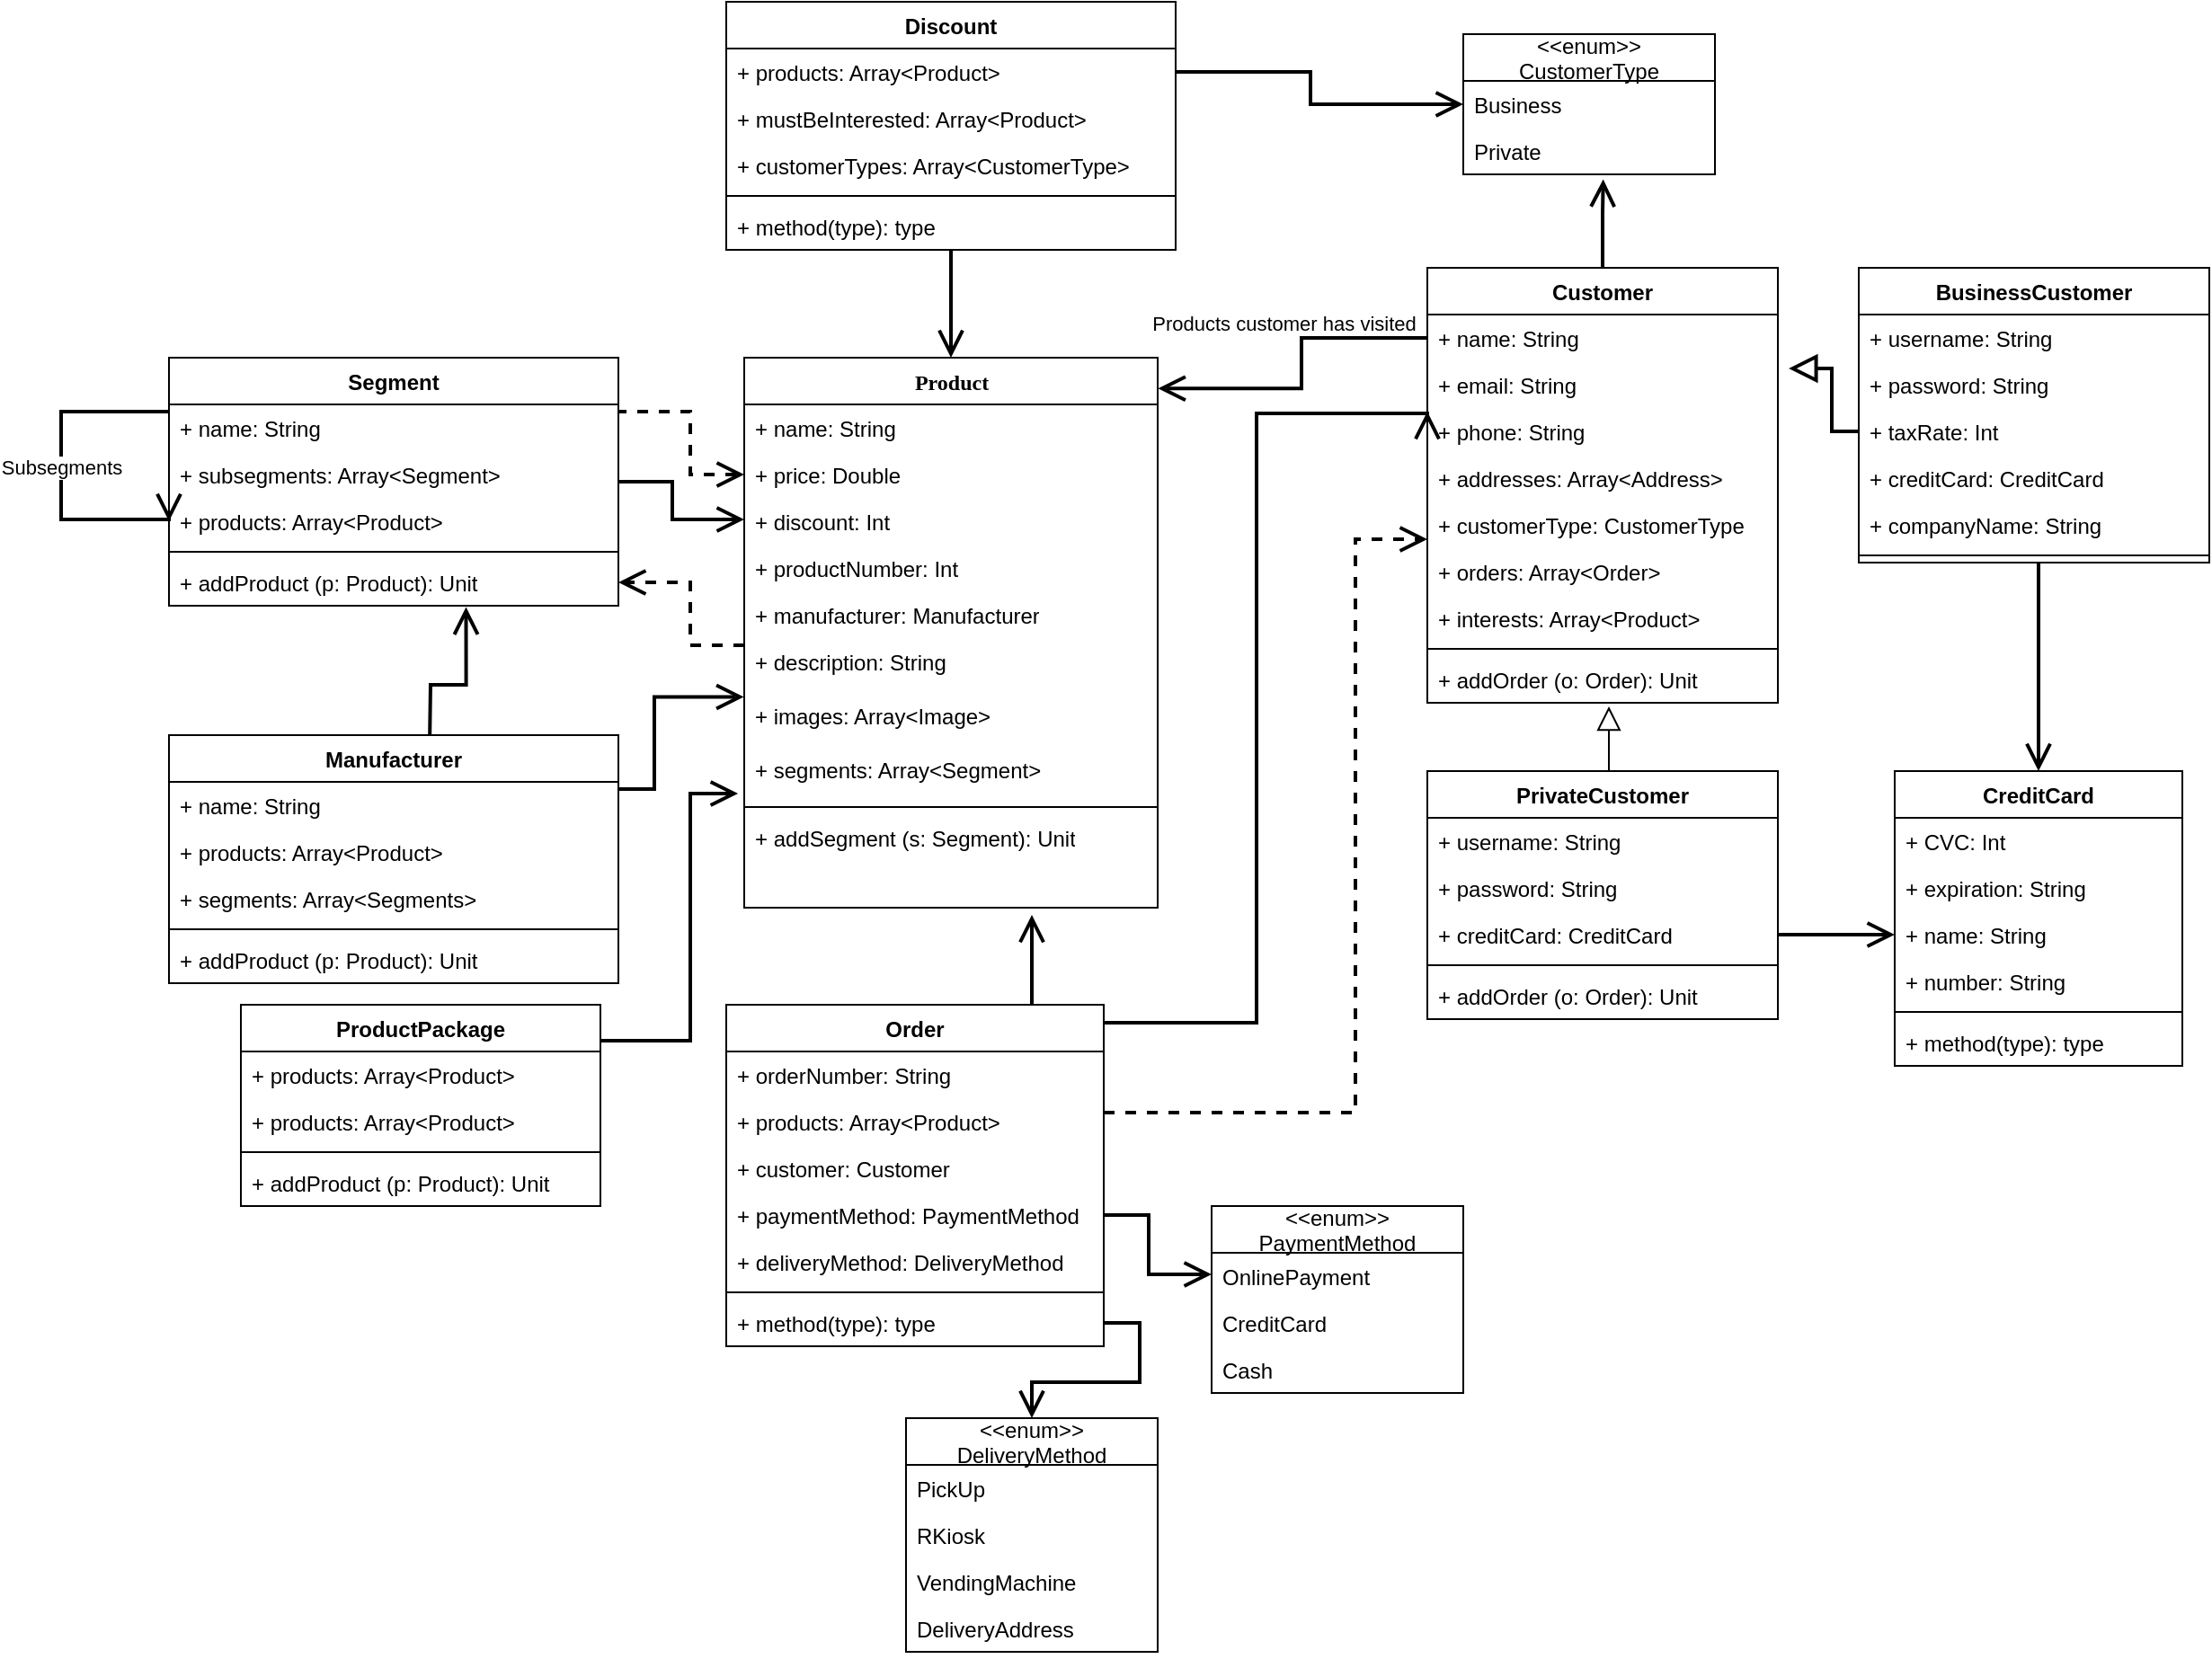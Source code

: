 <mxfile version="20.8.13" type="github">
  <diagram name="Page-1" id="9f46799a-70d6-7492-0946-bef42562c5a5">
    <mxGraphModel dx="2512" dy="2450" grid="1" gridSize="10" guides="1" tooltips="1" connect="1" arrows="1" fold="1" page="1" pageScale="1" pageWidth="1100" pageHeight="850" background="none" math="0" shadow="0">
      <root>
        <mxCell id="0" />
        <mxCell id="1" parent="0" />
        <mxCell id="78961159f06e98e8-17" value="Product" style="swimlane;html=1;fontStyle=1;align=center;verticalAlign=top;childLayout=stackLayout;horizontal=1;startSize=26;horizontalStack=0;resizeParent=1;resizeLast=0;collapsible=1;marginBottom=0;swimlaneFillColor=#ffffff;rounded=0;shadow=0;comic=0;labelBackgroundColor=none;strokeWidth=1;fillColor=none;fontFamily=Verdana;fontSize=12" parent="1" vertex="1">
          <mxGeometry x="80" y="60" width="230" height="306" as="geometry" />
        </mxCell>
        <mxCell id="78961159f06e98e8-21" value="+ name: String&lt;br&gt;&lt;span style=&quot;white-space: pre;&quot;&gt; &lt;/span&gt;" style="text;html=1;strokeColor=none;fillColor=none;align=left;verticalAlign=top;spacingLeft=4;spacingRight=4;whiteSpace=wrap;overflow=hidden;rotatable=0;points=[[0,0.5],[1,0.5]];portConstraint=eastwest;" parent="78961159f06e98e8-17" vertex="1">
          <mxGeometry y="26" width="230" height="26" as="geometry" />
        </mxCell>
        <mxCell id="78961159f06e98e8-23" value="+ price: Double" style="text;html=1;strokeColor=none;fillColor=none;align=left;verticalAlign=top;spacingLeft=4;spacingRight=4;whiteSpace=wrap;overflow=hidden;rotatable=0;points=[[0,0.5],[1,0.5]];portConstraint=eastwest;" parent="78961159f06e98e8-17" vertex="1">
          <mxGeometry y="52" width="230" height="26" as="geometry" />
        </mxCell>
        <mxCell id="78961159f06e98e8-25" value="+ discount: Int" style="text;html=1;strokeColor=none;fillColor=none;align=left;verticalAlign=top;spacingLeft=4;spacingRight=4;whiteSpace=wrap;overflow=hidden;rotatable=0;points=[[0,0.5],[1,0.5]];portConstraint=eastwest;" parent="78961159f06e98e8-17" vertex="1">
          <mxGeometry y="78" width="230" height="26" as="geometry" />
        </mxCell>
        <mxCell id="78961159f06e98e8-26" value="+ productNumber: Int" style="text;html=1;strokeColor=none;fillColor=none;align=left;verticalAlign=top;spacingLeft=4;spacingRight=4;whiteSpace=wrap;overflow=hidden;rotatable=0;points=[[0,0.5],[1,0.5]];portConstraint=eastwest;" parent="78961159f06e98e8-17" vertex="1">
          <mxGeometry y="104" width="230" height="26" as="geometry" />
        </mxCell>
        <mxCell id="78961159f06e98e8-24" value="+ manufacturer: Manufacturer" style="text;html=1;strokeColor=none;fillColor=none;align=left;verticalAlign=top;spacingLeft=4;spacingRight=4;whiteSpace=wrap;overflow=hidden;rotatable=0;points=[[0,0.5],[1,0.5]];portConstraint=eastwest;" parent="78961159f06e98e8-17" vertex="1">
          <mxGeometry y="130" width="230" height="26" as="geometry" />
        </mxCell>
        <mxCell id="jQbfAF6T5azty1Uu_CAn-1" value="+ description: String" style="text;html=1;strokeColor=none;fillColor=none;align=left;verticalAlign=top;spacingLeft=4;spacingRight=4;whiteSpace=wrap;overflow=hidden;rotatable=0;points=[[0,0.5],[1,0.5]];portConstraint=eastwest;" parent="78961159f06e98e8-17" vertex="1">
          <mxGeometry y="156" width="230" height="30" as="geometry" />
        </mxCell>
        <mxCell id="jQbfAF6T5azty1Uu_CAn-2" value="+ images: Array&amp;lt;Image&amp;gt;" style="text;html=1;strokeColor=none;fillColor=none;align=left;verticalAlign=top;spacingLeft=4;spacingRight=4;whiteSpace=wrap;overflow=hidden;rotatable=0;points=[[0,0.5],[1,0.5]];portConstraint=eastwest;" parent="78961159f06e98e8-17" vertex="1">
          <mxGeometry y="186" width="230" height="30" as="geometry" />
        </mxCell>
        <mxCell id="jQbfAF6T5azty1Uu_CAn-60" value="+ segments: Array&amp;lt;Segment&amp;gt;" style="text;html=1;strokeColor=none;fillColor=none;align=left;verticalAlign=top;spacingLeft=4;spacingRight=4;whiteSpace=wrap;overflow=hidden;rotatable=0;points=[[0,0.5],[1,0.5]];portConstraint=eastwest;" parent="78961159f06e98e8-17" vertex="1">
          <mxGeometry y="216" width="230" height="30" as="geometry" />
        </mxCell>
        <mxCell id="78961159f06e98e8-19" value="" style="line;html=1;strokeWidth=1;fillColor=none;align=left;verticalAlign=middle;spacingTop=-1;spacingLeft=3;spacingRight=3;rotatable=0;labelPosition=right;points=[];portConstraint=eastwest;" parent="78961159f06e98e8-17" vertex="1">
          <mxGeometry y="246" width="230" height="8" as="geometry" />
        </mxCell>
        <mxCell id="78961159f06e98e8-27" value="+ addSegment (s: Segment): Unit" style="text;html=1;strokeColor=none;fillColor=none;align=left;verticalAlign=top;spacingLeft=4;spacingRight=4;whiteSpace=wrap;overflow=hidden;rotatable=0;points=[[0,0.5],[1,0.5]];portConstraint=eastwest;" parent="78961159f06e98e8-17" vertex="1">
          <mxGeometry y="254" width="230" height="26" as="geometry" />
        </mxCell>
        <mxCell id="jQbfAF6T5azty1Uu_CAn-61" value="" style="edgeStyle=orthogonalEdgeStyle;rounded=0;orthogonalLoop=1;jettySize=auto;html=1;startArrow=none;startFill=0;endArrow=open;endFill=0;endSize=11;startSize=11;strokeWidth=2;" parent="1" source="jQbfAF6T5azty1Uu_CAn-16" edge="1">
          <mxGeometry relative="1" as="geometry">
            <mxPoint x="240" y="370" as="targetPoint" />
            <Array as="points">
              <mxPoint x="240" y="400" />
              <mxPoint x="240" y="400" />
            </Array>
          </mxGeometry>
        </mxCell>
        <mxCell id="jQbfAF6T5azty1Uu_CAn-16" value="Order" style="swimlane;fontStyle=1;align=center;verticalAlign=top;childLayout=stackLayout;horizontal=1;startSize=26;horizontalStack=0;resizeParent=1;resizeParentMax=0;resizeLast=0;collapsible=1;marginBottom=0;" parent="1" vertex="1">
          <mxGeometry x="70" y="420" width="210" height="190" as="geometry" />
        </mxCell>
        <mxCell id="jQbfAF6T5azty1Uu_CAn-17" value="+ orderNumber: String" style="text;strokeColor=none;fillColor=none;align=left;verticalAlign=top;spacingLeft=4;spacingRight=4;overflow=hidden;rotatable=0;points=[[0,0.5],[1,0.5]];portConstraint=eastwest;" parent="jQbfAF6T5azty1Uu_CAn-16" vertex="1">
          <mxGeometry y="26" width="210" height="26" as="geometry" />
        </mxCell>
        <mxCell id="jQbfAF6T5azty1Uu_CAn-20" value="+ products: Array&lt;Product&gt;" style="text;strokeColor=none;fillColor=none;align=left;verticalAlign=top;spacingLeft=4;spacingRight=4;overflow=hidden;rotatable=0;points=[[0,0.5],[1,0.5]];portConstraint=eastwest;" parent="jQbfAF6T5azty1Uu_CAn-16" vertex="1">
          <mxGeometry y="52" width="210" height="26" as="geometry" />
        </mxCell>
        <mxCell id="jQbfAF6T5azty1Uu_CAn-21" value="+ customer: Customer" style="text;strokeColor=none;fillColor=none;align=left;verticalAlign=top;spacingLeft=4;spacingRight=4;overflow=hidden;rotatable=0;points=[[0,0.5],[1,0.5]];portConstraint=eastwest;" parent="jQbfAF6T5azty1Uu_CAn-16" vertex="1">
          <mxGeometry y="78" width="210" height="26" as="geometry" />
        </mxCell>
        <mxCell id="jQbfAF6T5azty1Uu_CAn-42" value="+ paymentMethod: PaymentMethod" style="text;strokeColor=none;fillColor=none;align=left;verticalAlign=top;spacingLeft=4;spacingRight=4;overflow=hidden;rotatable=0;points=[[0,0.5],[1,0.5]];portConstraint=eastwest;" parent="jQbfAF6T5azty1Uu_CAn-16" vertex="1">
          <mxGeometry y="104" width="210" height="26" as="geometry" />
        </mxCell>
        <mxCell id="jQbfAF6T5azty1Uu_CAn-43" value="+ deliveryMethod: DeliveryMethod" style="text;strokeColor=none;fillColor=none;align=left;verticalAlign=top;spacingLeft=4;spacingRight=4;overflow=hidden;rotatable=0;points=[[0,0.5],[1,0.5]];portConstraint=eastwest;" parent="jQbfAF6T5azty1Uu_CAn-16" vertex="1">
          <mxGeometry y="130" width="210" height="26" as="geometry" />
        </mxCell>
        <mxCell id="jQbfAF6T5azty1Uu_CAn-18" value="" style="line;strokeWidth=1;fillColor=none;align=left;verticalAlign=middle;spacingTop=-1;spacingLeft=3;spacingRight=3;rotatable=0;labelPosition=right;points=[];portConstraint=eastwest;strokeColor=inherit;" parent="jQbfAF6T5azty1Uu_CAn-16" vertex="1">
          <mxGeometry y="156" width="210" height="8" as="geometry" />
        </mxCell>
        <mxCell id="jQbfAF6T5azty1Uu_CAn-19" value="+ method(type): type" style="text;strokeColor=none;fillColor=none;align=left;verticalAlign=top;spacingLeft=4;spacingRight=4;overflow=hidden;rotatable=0;points=[[0,0.5],[1,0.5]];portConstraint=eastwest;" parent="jQbfAF6T5azty1Uu_CAn-16" vertex="1">
          <mxGeometry y="164" width="210" height="26" as="geometry" />
        </mxCell>
        <mxCell id="bibrFvktmzw4Xg1fQ97D-48" style="edgeStyle=orthogonalEdgeStyle;rounded=0;orthogonalLoop=1;jettySize=auto;html=1;exitX=0.5;exitY=0;exitDx=0;exitDy=0;entryX=0.556;entryY=1.106;entryDx=0;entryDy=0;entryPerimeter=0;endSize=11;startSize=11;endArrow=open;endFill=0;strokeWidth=2;" edge="1" parent="1" source="jQbfAF6T5azty1Uu_CAn-35" target="bibrFvktmzw4Xg1fQ97D-44">
          <mxGeometry relative="1" as="geometry">
            <Array as="points">
              <mxPoint x="558" y="-20" />
              <mxPoint x="558" y="-20" />
            </Array>
          </mxGeometry>
        </mxCell>
        <mxCell id="jQbfAF6T5azty1Uu_CAn-35" value="Customer" style="swimlane;fontStyle=1;align=center;verticalAlign=top;childLayout=stackLayout;horizontal=1;startSize=26;horizontalStack=0;resizeParent=1;resizeParentMax=0;resizeLast=0;collapsible=1;marginBottom=0;" parent="1" vertex="1">
          <mxGeometry x="460" y="10" width="195" height="242" as="geometry" />
        </mxCell>
        <mxCell id="jQbfAF6T5azty1Uu_CAn-36" value="+ name: String" style="text;strokeColor=none;fillColor=none;align=left;verticalAlign=top;spacingLeft=4;spacingRight=4;overflow=hidden;rotatable=0;points=[[0,0.5],[1,0.5]];portConstraint=eastwest;" parent="jQbfAF6T5azty1Uu_CAn-35" vertex="1">
          <mxGeometry y="26" width="195" height="26" as="geometry" />
        </mxCell>
        <mxCell id="jQbfAF6T5azty1Uu_CAn-37" value="+ email: String" style="text;strokeColor=none;fillColor=none;align=left;verticalAlign=top;spacingLeft=4;spacingRight=4;overflow=hidden;rotatable=0;points=[[0,0.5],[1,0.5]];portConstraint=eastwest;" parent="jQbfAF6T5azty1Uu_CAn-35" vertex="1">
          <mxGeometry y="52" width="195" height="26" as="geometry" />
        </mxCell>
        <mxCell id="jQbfAF6T5azty1Uu_CAn-38" value="+ phone: String" style="text;strokeColor=none;fillColor=none;align=left;verticalAlign=top;spacingLeft=4;spacingRight=4;overflow=hidden;rotatable=0;points=[[0,0.5],[1,0.5]];portConstraint=eastwest;" parent="jQbfAF6T5azty1Uu_CAn-35" vertex="1">
          <mxGeometry y="78" width="195" height="26" as="geometry" />
        </mxCell>
        <mxCell id="jQbfAF6T5azty1Uu_CAn-67" value="+ addresses: Array&amp;lt;Address&amp;gt;" style="text;html=1;strokeColor=none;fillColor=none;align=left;verticalAlign=top;spacingLeft=4;spacingRight=4;whiteSpace=wrap;overflow=hidden;rotatable=0;points=[[0,0.5],[1,0.5]];portConstraint=eastwest;" parent="jQbfAF6T5azty1Uu_CAn-35" vertex="1">
          <mxGeometry y="104" width="195" height="26" as="geometry" />
        </mxCell>
        <mxCell id="bibrFvktmzw4Xg1fQ97D-36" value="+ customerType: CustomerType" style="text;html=1;strokeColor=none;fillColor=none;align=left;verticalAlign=top;spacingLeft=4;spacingRight=4;whiteSpace=wrap;overflow=hidden;rotatable=0;points=[[0,0.5],[1,0.5]];portConstraint=eastwest;" vertex="1" parent="jQbfAF6T5azty1Uu_CAn-35">
          <mxGeometry y="130" width="195" height="26" as="geometry" />
        </mxCell>
        <mxCell id="bibrFvktmzw4Xg1fQ97D-70" value="+ orders: Array&amp;lt;Order&amp;gt;" style="text;html=1;strokeColor=none;fillColor=none;align=left;verticalAlign=top;spacingLeft=4;spacingRight=4;whiteSpace=wrap;overflow=hidden;rotatable=0;points=[[0,0.5],[1,0.5]];portConstraint=eastwest;" vertex="1" parent="jQbfAF6T5azty1Uu_CAn-35">
          <mxGeometry y="156" width="195" height="26" as="geometry" />
        </mxCell>
        <mxCell id="bibrFvktmzw4Xg1fQ97D-71" value="+ interests: Array&amp;lt;Product&amp;gt;" style="text;html=1;strokeColor=none;fillColor=none;align=left;verticalAlign=top;spacingLeft=4;spacingRight=4;whiteSpace=wrap;overflow=hidden;rotatable=0;points=[[0,0.5],[1,0.5]];portConstraint=eastwest;" vertex="1" parent="jQbfAF6T5azty1Uu_CAn-35">
          <mxGeometry y="182" width="195" height="26" as="geometry" />
        </mxCell>
        <mxCell id="jQbfAF6T5azty1Uu_CAn-39" value="" style="line;strokeWidth=1;fillColor=none;align=left;verticalAlign=middle;spacingTop=-1;spacingLeft=3;spacingRight=3;rotatable=0;labelPosition=right;points=[];portConstraint=eastwest;strokeColor=inherit;" parent="jQbfAF6T5azty1Uu_CAn-35" vertex="1">
          <mxGeometry y="208" width="195" height="8" as="geometry" />
        </mxCell>
        <mxCell id="jQbfAF6T5azty1Uu_CAn-40" value="+ addOrder (o: Order): Unit" style="text;strokeColor=none;fillColor=none;align=left;verticalAlign=top;spacingLeft=4;spacingRight=4;overflow=hidden;rotatable=0;points=[[0,0.5],[1,0.5]];portConstraint=eastwest;" parent="jQbfAF6T5azty1Uu_CAn-35" vertex="1">
          <mxGeometry y="216" width="195" height="26" as="geometry" />
        </mxCell>
        <mxCell id="jQbfAF6T5azty1Uu_CAn-59" style="edgeStyle=orthogonalEdgeStyle;rounded=0;orthogonalLoop=1;jettySize=auto;html=1;entryX=-0.001;entryY=0.092;entryDx=0;entryDy=0;entryPerimeter=0;endArrow=open;endFill=0;startSize=11;endSize=11;strokeWidth=2;" parent="1" source="jQbfAF6T5azty1Uu_CAn-84" target="jQbfAF6T5azty1Uu_CAn-2" edge="1">
          <mxGeometry relative="1" as="geometry">
            <mxPoint x="70" y="250" as="targetPoint" />
            <mxPoint x="10.0" y="374" as="sourcePoint" />
            <Array as="points">
              <mxPoint x="30" y="300" />
              <mxPoint x="30" y="249" />
            </Array>
          </mxGeometry>
        </mxCell>
        <mxCell id="jQbfAF6T5azty1Uu_CAn-77" style="edgeStyle=orthogonalEdgeStyle;rounded=0;orthogonalLoop=1;jettySize=auto;html=1;strokeWidth=2;startArrow=none;startFill=0;endArrow=open;endFill=0;startSize=11;endSize=11;entryX=0.661;entryY=1.029;entryDx=0;entryDy=0;entryPerimeter=0;" parent="1" target="jQbfAF6T5azty1Uu_CAn-55" edge="1">
          <mxGeometry relative="1" as="geometry">
            <mxPoint x="-120.0" y="230" as="targetPoint" />
            <mxPoint x="-95.0" y="276" as="sourcePoint" />
          </mxGeometry>
        </mxCell>
        <mxCell id="jQbfAF6T5azty1Uu_CAn-57" value="" style="edgeStyle=orthogonalEdgeStyle;rounded=0;orthogonalLoop=1;jettySize=auto;html=1;startArrow=none;startFill=0;endArrow=open;endFill=0;endSize=11;startSize=11;strokeWidth=2;" parent="1" source="jQbfAF6T5azty1Uu_CAn-50" edge="1">
          <mxGeometry relative="1" as="geometry">
            <mxPoint x="80" y="150" as="targetPoint" />
            <Array as="points">
              <mxPoint x="40" y="129" />
              <mxPoint x="40" y="150" />
              <mxPoint x="80" y="150" />
            </Array>
          </mxGeometry>
        </mxCell>
        <mxCell id="jQbfAF6T5azty1Uu_CAn-50" value="Segment" style="swimlane;fontStyle=1;align=center;verticalAlign=top;childLayout=stackLayout;horizontal=1;startSize=26;horizontalStack=0;resizeParent=1;resizeParentMax=0;resizeLast=0;collapsible=1;marginBottom=0;" parent="1" vertex="1">
          <mxGeometry x="-240" y="60" width="250" height="138" as="geometry" />
        </mxCell>
        <mxCell id="jQbfAF6T5azty1Uu_CAn-51" value="+ name: String" style="text;strokeColor=none;fillColor=none;align=left;verticalAlign=top;spacingLeft=4;spacingRight=4;overflow=hidden;rotatable=0;points=[[0,0.5],[1,0.5]];portConstraint=eastwest;" parent="jQbfAF6T5azty1Uu_CAn-50" vertex="1">
          <mxGeometry y="26" width="250" height="26" as="geometry" />
        </mxCell>
        <mxCell id="jQbfAF6T5azty1Uu_CAn-71" value="Subsegments" style="edgeStyle=orthogonalEdgeStyle;rounded=0;orthogonalLoop=1;jettySize=auto;html=1;entryX=0;entryY=0.5;entryDx=0;entryDy=0;strokeWidth=2;startArrow=none;startFill=0;endArrow=open;endFill=0;startSize=11;endSize=11;" parent="jQbfAF6T5azty1Uu_CAn-50" target="jQbfAF6T5azty1Uu_CAn-56" edge="1">
          <mxGeometry relative="1" as="geometry">
            <mxPoint y="30" as="sourcePoint" />
            <Array as="points">
              <mxPoint y="30" />
              <mxPoint x="-60" y="30" />
              <mxPoint x="-60" y="90" />
              <mxPoint y="90" />
            </Array>
          </mxGeometry>
        </mxCell>
        <mxCell id="jQbfAF6T5azty1Uu_CAn-52" value="+ subsegments: Array&lt;Segment&gt;" style="text;strokeColor=none;fillColor=none;align=left;verticalAlign=top;spacingLeft=4;spacingRight=4;overflow=hidden;rotatable=0;points=[[0,0.5],[1,0.5]];portConstraint=eastwest;" parent="jQbfAF6T5azty1Uu_CAn-50" vertex="1">
          <mxGeometry y="52" width="250" height="26" as="geometry" />
        </mxCell>
        <mxCell id="jQbfAF6T5azty1Uu_CAn-56" value="+ products: Array&lt;Product&gt;" style="text;strokeColor=none;fillColor=none;align=left;verticalAlign=top;spacingLeft=4;spacingRight=4;overflow=hidden;rotatable=0;points=[[0,0.5],[1,0.5]];portConstraint=eastwest;" parent="jQbfAF6T5azty1Uu_CAn-50" vertex="1">
          <mxGeometry y="78" width="250" height="26" as="geometry" />
        </mxCell>
        <mxCell id="jQbfAF6T5azty1Uu_CAn-53" value="" style="line;strokeWidth=1;fillColor=none;align=left;verticalAlign=middle;spacingTop=-1;spacingLeft=3;spacingRight=3;rotatable=0;labelPosition=right;points=[];portConstraint=eastwest;strokeColor=inherit;" parent="jQbfAF6T5azty1Uu_CAn-50" vertex="1">
          <mxGeometry y="104" width="250" height="8" as="geometry" />
        </mxCell>
        <mxCell id="jQbfAF6T5azty1Uu_CAn-55" value="+ addProduct (p: Product): Unit" style="text;strokeColor=none;fillColor=none;align=left;verticalAlign=top;spacingLeft=4;spacingRight=4;overflow=hidden;rotatable=0;points=[[0,0.5],[1,0.5]];portConstraint=eastwest;" parent="jQbfAF6T5azty1Uu_CAn-50" vertex="1">
          <mxGeometry y="112" width="250" height="26" as="geometry" />
        </mxCell>
        <mxCell id="jQbfAF6T5azty1Uu_CAn-62" style="edgeStyle=orthogonalEdgeStyle;rounded=0;orthogonalLoop=1;jettySize=auto;html=1;startArrow=none;startFill=0;endArrow=open;endFill=0;endSize=11;startSize=11;strokeWidth=2;" parent="1" edge="1">
          <mxGeometry relative="1" as="geometry">
            <mxPoint x="280" y="430" as="sourcePoint" />
            <mxPoint x="460" y="90" as="targetPoint" />
            <Array as="points">
              <mxPoint x="280" y="430" />
              <mxPoint x="365" y="430" />
              <mxPoint x="365" y="91" />
            </Array>
          </mxGeometry>
        </mxCell>
        <mxCell id="jQbfAF6T5azty1Uu_CAn-64" style="edgeStyle=orthogonalEdgeStyle;rounded=0;orthogonalLoop=1;jettySize=auto;html=1;dashed=1;startArrow=none;startFill=0;endArrow=open;endFill=0;endSize=11;startSize=11;strokeWidth=2;" parent="1" source="jQbfAF6T5azty1Uu_CAn-1" edge="1">
          <mxGeometry relative="1" as="geometry">
            <mxPoint x="10" y="185" as="targetPoint" />
            <Array as="points">
              <mxPoint x="50" y="220" />
              <mxPoint x="50" y="185" />
            </Array>
          </mxGeometry>
        </mxCell>
        <mxCell id="jQbfAF6T5azty1Uu_CAn-68" style="edgeStyle=orthogonalEdgeStyle;rounded=0;orthogonalLoop=1;jettySize=auto;html=1;strokeWidth=2;startArrow=none;startFill=0;endArrow=open;endFill=0;startSize=11;endSize=11;dashed=1;" parent="1" edge="1">
          <mxGeometry relative="1" as="geometry">
            <mxPoint x="280" y="480" as="sourcePoint" />
            <mxPoint x="460" y="161" as="targetPoint" />
            <Array as="points">
              <mxPoint x="420" y="480" />
              <mxPoint x="420" y="161" />
              <mxPoint x="460" y="161" />
            </Array>
          </mxGeometry>
        </mxCell>
        <mxCell id="jQbfAF6T5azty1Uu_CAn-83" value="Manufacturer" style="swimlane;fontStyle=1;align=center;verticalAlign=top;childLayout=stackLayout;horizontal=1;startSize=26;horizontalStack=0;resizeParent=1;resizeParentMax=0;resizeLast=0;collapsible=1;marginBottom=0;" parent="1" vertex="1">
          <mxGeometry x="-240" y="270" width="250" height="138" as="geometry" />
        </mxCell>
        <mxCell id="jQbfAF6T5azty1Uu_CAn-84" value="+ name: String" style="text;strokeColor=none;fillColor=none;align=left;verticalAlign=top;spacingLeft=4;spacingRight=4;overflow=hidden;rotatable=0;points=[[0,0.5],[1,0.5]];portConstraint=eastwest;" parent="jQbfAF6T5azty1Uu_CAn-83" vertex="1">
          <mxGeometry y="26" width="250" height="26" as="geometry" />
        </mxCell>
        <mxCell id="jQbfAF6T5azty1Uu_CAn-86" value="+ products: Array&lt;Product&gt;" style="text;strokeColor=none;fillColor=none;align=left;verticalAlign=top;spacingLeft=4;spacingRight=4;overflow=hidden;rotatable=0;points=[[0,0.5],[1,0.5]];portConstraint=eastwest;" parent="jQbfAF6T5azty1Uu_CAn-83" vertex="1">
          <mxGeometry y="52" width="250" height="26" as="geometry" />
        </mxCell>
        <mxCell id="jQbfAF6T5azty1Uu_CAn-87" value="+ segments: Array&lt;Segments&gt;" style="text;strokeColor=none;fillColor=none;align=left;verticalAlign=top;spacingLeft=4;spacingRight=4;overflow=hidden;rotatable=0;points=[[0,0.5],[1,0.5]];portConstraint=eastwest;" parent="jQbfAF6T5azty1Uu_CAn-83" vertex="1">
          <mxGeometry y="78" width="250" height="26" as="geometry" />
        </mxCell>
        <mxCell id="jQbfAF6T5azty1Uu_CAn-88" value="" style="line;strokeWidth=1;fillColor=none;align=left;verticalAlign=middle;spacingTop=-1;spacingLeft=3;spacingRight=3;rotatable=0;labelPosition=right;points=[];portConstraint=eastwest;strokeColor=inherit;" parent="jQbfAF6T5azty1Uu_CAn-83" vertex="1">
          <mxGeometry y="104" width="250" height="8" as="geometry" />
        </mxCell>
        <mxCell id="jQbfAF6T5azty1Uu_CAn-89" value="+ addProduct (p: Product): Unit" style="text;strokeColor=none;fillColor=none;align=left;verticalAlign=top;spacingLeft=4;spacingRight=4;overflow=hidden;rotatable=0;points=[[0,0.5],[1,0.5]];portConstraint=eastwest;" parent="jQbfAF6T5azty1Uu_CAn-83" vertex="1">
          <mxGeometry y="112" width="250" height="26" as="geometry" />
        </mxCell>
        <mxCell id="jQbfAF6T5azty1Uu_CAn-90" style="edgeStyle=orthogonalEdgeStyle;rounded=0;orthogonalLoop=1;jettySize=auto;html=1;dashed=1;startArrow=open;startFill=0;endArrow=none;endFill=0;endSize=11;startSize=11;strokeWidth=2;" parent="1" edge="1">
          <mxGeometry relative="1" as="geometry">
            <mxPoint x="80" y="125" as="sourcePoint" />
            <mxPoint x="10.0" y="90" as="targetPoint" />
            <Array as="points">
              <mxPoint x="50" y="125" />
              <mxPoint x="50" y="90" />
            </Array>
          </mxGeometry>
        </mxCell>
        <mxCell id="jQbfAF6T5azty1Uu_CAn-91" value="ProductPackage" style="swimlane;fontStyle=1;align=center;verticalAlign=top;childLayout=stackLayout;horizontal=1;startSize=26;horizontalStack=0;resizeParent=1;resizeParentMax=0;resizeLast=0;collapsible=1;marginBottom=0;" parent="1" vertex="1">
          <mxGeometry x="-200" y="420" width="200" height="112" as="geometry" />
        </mxCell>
        <mxCell id="jQbfAF6T5azty1Uu_CAn-92" value="+ products: Array&lt;Product&gt;&#xa;" style="text;strokeColor=none;fillColor=none;align=left;verticalAlign=top;spacingLeft=4;spacingRight=4;overflow=hidden;rotatable=0;points=[[0,0.5],[1,0.5]];portConstraint=eastwest;" parent="jQbfAF6T5azty1Uu_CAn-91" vertex="1">
          <mxGeometry y="26" width="200" height="26" as="geometry" />
        </mxCell>
        <mxCell id="jQbfAF6T5azty1Uu_CAn-95" value="+ products: Array&lt;Product&gt;&#xa;" style="text;strokeColor=none;fillColor=none;align=left;verticalAlign=top;spacingLeft=4;spacingRight=4;overflow=hidden;rotatable=0;points=[[0,0.5],[1,0.5]];portConstraint=eastwest;" parent="jQbfAF6T5azty1Uu_CAn-91" vertex="1">
          <mxGeometry y="52" width="200" height="26" as="geometry" />
        </mxCell>
        <mxCell id="jQbfAF6T5azty1Uu_CAn-93" value="" style="line;strokeWidth=1;fillColor=none;align=left;verticalAlign=middle;spacingTop=-1;spacingLeft=3;spacingRight=3;rotatable=0;labelPosition=right;points=[];portConstraint=eastwest;strokeColor=inherit;" parent="jQbfAF6T5azty1Uu_CAn-91" vertex="1">
          <mxGeometry y="78" width="200" height="8" as="geometry" />
        </mxCell>
        <mxCell id="jQbfAF6T5azty1Uu_CAn-94" value="+ addProduct (p: Product): Unit" style="text;strokeColor=none;fillColor=none;align=left;verticalAlign=top;spacingLeft=4;spacingRight=4;overflow=hidden;rotatable=0;points=[[0,0.5],[1,0.5]];portConstraint=eastwest;" parent="jQbfAF6T5azty1Uu_CAn-91" vertex="1">
          <mxGeometry y="86" width="200" height="26" as="geometry" />
        </mxCell>
        <mxCell id="jQbfAF6T5azty1Uu_CAn-96" style="edgeStyle=orthogonalEdgeStyle;rounded=0;orthogonalLoop=1;jettySize=auto;html=1;entryX=-0.015;entryY=0.883;entryDx=0;entryDy=0;entryPerimeter=0;strokeWidth=2;startArrow=none;startFill=0;endArrow=open;endFill=0;startSize=11;endSize=11;" parent="1" target="jQbfAF6T5azty1Uu_CAn-60" edge="1">
          <mxGeometry relative="1" as="geometry">
            <mxPoint y="440" as="sourcePoint" />
            <Array as="points">
              <mxPoint y="440" />
              <mxPoint x="50" y="440" />
              <mxPoint x="50" y="303" />
            </Array>
          </mxGeometry>
        </mxCell>
        <mxCell id="bibrFvktmzw4Xg1fQ97D-25" style="edgeStyle=orthogonalEdgeStyle;rounded=0;orthogonalLoop=1;jettySize=auto;html=1;exitX=0.5;exitY=0;exitDx=0;exitDy=0;entryX=0.518;entryY=1.077;entryDx=0;entryDy=0;entryPerimeter=0;endSize=11;startSize=11;endArrow=block;endFill=0;" edge="1" parent="1" source="bibrFvktmzw4Xg1fQ97D-1" target="jQbfAF6T5azty1Uu_CAn-40">
          <mxGeometry relative="1" as="geometry" />
        </mxCell>
        <mxCell id="bibrFvktmzw4Xg1fQ97D-1" value="PrivateCustomer" style="swimlane;fontStyle=1;align=center;verticalAlign=top;childLayout=stackLayout;horizontal=1;startSize=26;horizontalStack=0;resizeParent=1;resizeParentMax=0;resizeLast=0;collapsible=1;marginBottom=0;" vertex="1" parent="1">
          <mxGeometry x="460" y="290" width="195" height="138" as="geometry" />
        </mxCell>
        <mxCell id="bibrFvktmzw4Xg1fQ97D-4" value="+ username: String" style="text;html=1;strokeColor=none;fillColor=none;align=left;verticalAlign=top;spacingLeft=4;spacingRight=4;whiteSpace=wrap;overflow=hidden;rotatable=0;points=[[0,0.5],[1,0.5]];portConstraint=eastwest;" vertex="1" parent="bibrFvktmzw4Xg1fQ97D-1">
          <mxGeometry y="26" width="195" height="26" as="geometry" />
        </mxCell>
        <mxCell id="bibrFvktmzw4Xg1fQ97D-5" value="+ password: String" style="text;html=1;strokeColor=none;fillColor=none;align=left;verticalAlign=top;spacingLeft=4;spacingRight=4;whiteSpace=wrap;overflow=hidden;rotatable=0;points=[[0,0.5],[1,0.5]];portConstraint=eastwest;" vertex="1" parent="bibrFvktmzw4Xg1fQ97D-1">
          <mxGeometry y="52" width="195" height="26" as="geometry" />
        </mxCell>
        <mxCell id="bibrFvktmzw4Xg1fQ97D-6" value="+ creditCard: CreditCard" style="text;html=1;strokeColor=none;fillColor=none;align=left;verticalAlign=top;spacingLeft=4;spacingRight=4;whiteSpace=wrap;overflow=hidden;rotatable=0;points=[[0,0.5],[1,0.5]];portConstraint=eastwest;" vertex="1" parent="bibrFvktmzw4Xg1fQ97D-1">
          <mxGeometry y="78" width="195" height="26" as="geometry" />
        </mxCell>
        <mxCell id="bibrFvktmzw4Xg1fQ97D-10" value="" style="line;strokeWidth=1;fillColor=none;align=left;verticalAlign=middle;spacingTop=-1;spacingLeft=3;spacingRight=3;rotatable=0;labelPosition=right;points=[];portConstraint=eastwest;strokeColor=inherit;" vertex="1" parent="bibrFvktmzw4Xg1fQ97D-1">
          <mxGeometry y="104" width="195" height="8" as="geometry" />
        </mxCell>
        <mxCell id="bibrFvktmzw4Xg1fQ97D-11" value="+ addOrder (o: Order): Unit" style="text;strokeColor=none;fillColor=none;align=left;verticalAlign=top;spacingLeft=4;spacingRight=4;overflow=hidden;rotatable=0;points=[[0,0.5],[1,0.5]];portConstraint=eastwest;" vertex="1" parent="bibrFvktmzw4Xg1fQ97D-1">
          <mxGeometry y="112" width="195" height="26" as="geometry" />
        </mxCell>
        <mxCell id="bibrFvktmzw4Xg1fQ97D-59" style="edgeStyle=orthogonalEdgeStyle;rounded=0;orthogonalLoop=1;jettySize=auto;html=1;entryX=0.5;entryY=0;entryDx=0;entryDy=0;strokeWidth=2;endSize=11;startSize=11;endArrow=open;endFill=0;" edge="1" parent="1" source="bibrFvktmzw4Xg1fQ97D-12" target="bibrFvktmzw4Xg1fQ97D-52">
          <mxGeometry relative="1" as="geometry">
            <Array as="points">
              <mxPoint x="800" y="270" />
              <mxPoint x="800" y="270" />
            </Array>
          </mxGeometry>
        </mxCell>
        <mxCell id="bibrFvktmzw4Xg1fQ97D-12" value="BusinessCustomer" style="swimlane;fontStyle=1;align=center;verticalAlign=top;childLayout=stackLayout;horizontal=1;startSize=26;horizontalStack=0;resizeParent=1;resizeParentMax=0;resizeLast=0;collapsible=1;marginBottom=0;" vertex="1" parent="1">
          <mxGeometry x="700" y="10" width="195" height="164" as="geometry" />
        </mxCell>
        <mxCell id="bibrFvktmzw4Xg1fQ97D-15" value="+ username: String" style="text;html=1;strokeColor=none;fillColor=none;align=left;verticalAlign=top;spacingLeft=4;spacingRight=4;whiteSpace=wrap;overflow=hidden;rotatable=0;points=[[0,0.5],[1,0.5]];portConstraint=eastwest;" vertex="1" parent="bibrFvktmzw4Xg1fQ97D-12">
          <mxGeometry y="26" width="195" height="26" as="geometry" />
        </mxCell>
        <mxCell id="bibrFvktmzw4Xg1fQ97D-16" value="+ password: String" style="text;html=1;strokeColor=none;fillColor=none;align=left;verticalAlign=top;spacingLeft=4;spacingRight=4;whiteSpace=wrap;overflow=hidden;rotatable=0;points=[[0,0.5],[1,0.5]];portConstraint=eastwest;" vertex="1" parent="bibrFvktmzw4Xg1fQ97D-12">
          <mxGeometry y="52" width="195" height="26" as="geometry" />
        </mxCell>
        <mxCell id="bibrFvktmzw4Xg1fQ97D-24" value="+ taxRate: Int" style="text;html=1;strokeColor=none;fillColor=none;align=left;verticalAlign=top;spacingLeft=4;spacingRight=4;whiteSpace=wrap;overflow=hidden;rotatable=0;points=[[0,0.5],[1,0.5]];portConstraint=eastwest;" vertex="1" parent="bibrFvktmzw4Xg1fQ97D-12">
          <mxGeometry y="78" width="195" height="26" as="geometry" />
        </mxCell>
        <mxCell id="bibrFvktmzw4Xg1fQ97D-17" value="+ creditCard: CreditCard" style="text;html=1;strokeColor=none;fillColor=none;align=left;verticalAlign=top;spacingLeft=4;spacingRight=4;whiteSpace=wrap;overflow=hidden;rotatable=0;points=[[0,0.5],[1,0.5]];portConstraint=eastwest;" vertex="1" parent="bibrFvktmzw4Xg1fQ97D-12">
          <mxGeometry y="104" width="195" height="26" as="geometry" />
        </mxCell>
        <mxCell id="bibrFvktmzw4Xg1fQ97D-23" value="+ companyName: String" style="text;html=1;strokeColor=none;fillColor=none;align=left;verticalAlign=top;spacingLeft=4;spacingRight=4;whiteSpace=wrap;overflow=hidden;rotatable=0;points=[[0,0.5],[1,0.5]];portConstraint=eastwest;" vertex="1" parent="bibrFvktmzw4Xg1fQ97D-12">
          <mxGeometry y="130" width="195" height="26" as="geometry" />
        </mxCell>
        <mxCell id="bibrFvktmzw4Xg1fQ97D-21" value="" style="line;strokeWidth=1;fillColor=none;align=left;verticalAlign=middle;spacingTop=-1;spacingLeft=3;spacingRight=3;rotatable=0;labelPosition=right;points=[];portConstraint=eastwest;strokeColor=inherit;" vertex="1" parent="bibrFvktmzw4Xg1fQ97D-12">
          <mxGeometry y="156" width="195" height="8" as="geometry" />
        </mxCell>
        <mxCell id="bibrFvktmzw4Xg1fQ97D-30" style="edgeStyle=orthogonalEdgeStyle;rounded=0;orthogonalLoop=1;jettySize=auto;html=1;exitX=0;exitY=0.5;exitDx=0;exitDy=0;entryX=1.031;entryY=0.154;entryDx=0;entryDy=0;entryPerimeter=0;endSize=11;startSize=11;endArrow=block;endFill=0;strokeWidth=2;" edge="1" parent="1" source="bibrFvktmzw4Xg1fQ97D-24" target="jQbfAF6T5azty1Uu_CAn-37">
          <mxGeometry relative="1" as="geometry">
            <Array as="points">
              <mxPoint x="685" y="101" />
              <mxPoint x="685" y="66" />
            </Array>
          </mxGeometry>
        </mxCell>
        <mxCell id="bibrFvktmzw4Xg1fQ97D-75" style="edgeStyle=orthogonalEdgeStyle;rounded=0;orthogonalLoop=1;jettySize=auto;html=1;entryX=0.5;entryY=0;entryDx=0;entryDy=0;strokeWidth=2;endArrow=open;endFill=0;startSize=11;endSize=11;" edge="1" parent="1" source="bibrFvktmzw4Xg1fQ97D-31" target="78961159f06e98e8-17">
          <mxGeometry relative="1" as="geometry" />
        </mxCell>
        <mxCell id="bibrFvktmzw4Xg1fQ97D-31" value="Discount" style="swimlane;fontStyle=1;align=center;verticalAlign=top;childLayout=stackLayout;horizontal=1;startSize=26;horizontalStack=0;resizeParent=1;resizeParentMax=0;resizeLast=0;collapsible=1;marginBottom=0;" vertex="1" parent="1">
          <mxGeometry x="70" y="-138" width="250" height="138" as="geometry" />
        </mxCell>
        <mxCell id="bibrFvktmzw4Xg1fQ97D-32" value="+ products: Array&lt;Product&gt;" style="text;strokeColor=none;fillColor=none;align=left;verticalAlign=top;spacingLeft=4;spacingRight=4;overflow=hidden;rotatable=0;points=[[0,0.5],[1,0.5]];portConstraint=eastwest;" vertex="1" parent="bibrFvktmzw4Xg1fQ97D-31">
          <mxGeometry y="26" width="250" height="26" as="geometry" />
        </mxCell>
        <mxCell id="bibrFvktmzw4Xg1fQ97D-74" value="+ mustBeInterested: Array&lt;Product&gt;" style="text;strokeColor=none;fillColor=none;align=left;verticalAlign=top;spacingLeft=4;spacingRight=4;overflow=hidden;rotatable=0;points=[[0,0.5],[1,0.5]];portConstraint=eastwest;" vertex="1" parent="bibrFvktmzw4Xg1fQ97D-31">
          <mxGeometry y="52" width="250" height="26" as="geometry" />
        </mxCell>
        <mxCell id="bibrFvktmzw4Xg1fQ97D-35" value="+ customerTypes: Array&lt;CustomerType&gt;" style="text;strokeColor=none;fillColor=none;align=left;verticalAlign=top;spacingLeft=4;spacingRight=4;overflow=hidden;rotatable=0;points=[[0,0.5],[1,0.5]];portConstraint=eastwest;" vertex="1" parent="bibrFvktmzw4Xg1fQ97D-31">
          <mxGeometry y="78" width="250" height="26" as="geometry" />
        </mxCell>
        <mxCell id="bibrFvktmzw4Xg1fQ97D-33" value="" style="line;strokeWidth=1;fillColor=none;align=left;verticalAlign=middle;spacingTop=-1;spacingLeft=3;spacingRight=3;rotatable=0;labelPosition=right;points=[];portConstraint=eastwest;strokeColor=inherit;" vertex="1" parent="bibrFvktmzw4Xg1fQ97D-31">
          <mxGeometry y="104" width="250" height="8" as="geometry" />
        </mxCell>
        <mxCell id="bibrFvktmzw4Xg1fQ97D-34" value="+ method(type): type" style="text;strokeColor=none;fillColor=none;align=left;verticalAlign=top;spacingLeft=4;spacingRight=4;overflow=hidden;rotatable=0;points=[[0,0.5],[1,0.5]];portConstraint=eastwest;" vertex="1" parent="bibrFvktmzw4Xg1fQ97D-31">
          <mxGeometry y="112" width="250" height="26" as="geometry" />
        </mxCell>
        <mxCell id="bibrFvktmzw4Xg1fQ97D-42" value="&lt;&lt;enum&gt;&gt;&#xa;CustomerType" style="swimlane;fontStyle=0;childLayout=stackLayout;horizontal=1;startSize=26;fillColor=none;horizontalStack=0;resizeParent=1;resizeParentMax=0;resizeLast=0;collapsible=1;marginBottom=0;" vertex="1" parent="1">
          <mxGeometry x="480" y="-120" width="140" height="78" as="geometry" />
        </mxCell>
        <mxCell id="bibrFvktmzw4Xg1fQ97D-43" value="Business" style="text;strokeColor=none;fillColor=none;align=left;verticalAlign=top;spacingLeft=4;spacingRight=4;overflow=hidden;rotatable=0;points=[[0,0.5],[1,0.5]];portConstraint=eastwest;" vertex="1" parent="bibrFvktmzw4Xg1fQ97D-42">
          <mxGeometry y="26" width="140" height="26" as="geometry" />
        </mxCell>
        <mxCell id="bibrFvktmzw4Xg1fQ97D-44" value="Private" style="text;strokeColor=none;fillColor=none;align=left;verticalAlign=top;spacingLeft=4;spacingRight=4;overflow=hidden;rotatable=0;points=[[0,0.5],[1,0.5]];portConstraint=eastwest;" vertex="1" parent="bibrFvktmzw4Xg1fQ97D-42">
          <mxGeometry y="52" width="140" height="26" as="geometry" />
        </mxCell>
        <mxCell id="bibrFvktmzw4Xg1fQ97D-47" style="edgeStyle=orthogonalEdgeStyle;rounded=0;orthogonalLoop=1;jettySize=auto;html=1;entryX=0;entryY=0.5;entryDx=0;entryDy=0;endSize=11;startSize=11;endArrow=open;endFill=0;strokeWidth=2;" edge="1" parent="1" source="bibrFvktmzw4Xg1fQ97D-32" target="bibrFvktmzw4Xg1fQ97D-43">
          <mxGeometry relative="1" as="geometry" />
        </mxCell>
        <mxCell id="bibrFvktmzw4Xg1fQ97D-49" value="&lt;&lt;enum&gt;&gt;&#xa;PaymentMethod" style="swimlane;fontStyle=0;childLayout=stackLayout;horizontal=1;startSize=26;fillColor=none;horizontalStack=0;resizeParent=1;resizeParentMax=0;resizeLast=0;collapsible=1;marginBottom=0;" vertex="1" parent="1">
          <mxGeometry x="340" y="532" width="140" height="104" as="geometry" />
        </mxCell>
        <mxCell id="bibrFvktmzw4Xg1fQ97D-50" value="OnlinePayment" style="text;strokeColor=none;fillColor=none;align=left;verticalAlign=top;spacingLeft=4;spacingRight=4;overflow=hidden;rotatable=0;points=[[0,0.5],[1,0.5]];portConstraint=eastwest;" vertex="1" parent="bibrFvktmzw4Xg1fQ97D-49">
          <mxGeometry y="26" width="140" height="26" as="geometry" />
        </mxCell>
        <mxCell id="bibrFvktmzw4Xg1fQ97D-51" value="CreditCard" style="text;strokeColor=none;fillColor=none;align=left;verticalAlign=top;spacingLeft=4;spacingRight=4;overflow=hidden;rotatable=0;points=[[0,0.5],[1,0.5]];portConstraint=eastwest;" vertex="1" parent="bibrFvktmzw4Xg1fQ97D-49">
          <mxGeometry y="52" width="140" height="26" as="geometry" />
        </mxCell>
        <mxCell id="bibrFvktmzw4Xg1fQ97D-61" value="Cash" style="text;strokeColor=none;fillColor=none;align=left;verticalAlign=top;spacingLeft=4;spacingRight=4;overflow=hidden;rotatable=0;points=[[0,0.5],[1,0.5]];portConstraint=eastwest;" vertex="1" parent="bibrFvktmzw4Xg1fQ97D-49">
          <mxGeometry y="78" width="140" height="26" as="geometry" />
        </mxCell>
        <mxCell id="bibrFvktmzw4Xg1fQ97D-60" style="edgeStyle=orthogonalEdgeStyle;rounded=0;orthogonalLoop=1;jettySize=auto;html=1;strokeWidth=2;startArrow=none;" edge="1" parent="1" source="bibrFvktmzw4Xg1fQ97D-52">
          <mxGeometry relative="1" as="geometry">
            <mxPoint x="720" y="331" as="targetPoint" />
            <Array as="points">
              <mxPoint x="720" y="381" />
            </Array>
          </mxGeometry>
        </mxCell>
        <mxCell id="bibrFvktmzw4Xg1fQ97D-62" style="edgeStyle=orthogonalEdgeStyle;rounded=0;orthogonalLoop=1;jettySize=auto;html=1;strokeWidth=2;endArrow=open;endFill=0;startSize=11;endSize=11;" edge="1" parent="1" source="jQbfAF6T5azty1Uu_CAn-42">
          <mxGeometry relative="1" as="geometry">
            <mxPoint x="340" y="570" as="targetPoint" />
            <Array as="points">
              <mxPoint x="305" y="537" />
              <mxPoint x="305" y="570" />
              <mxPoint x="340" y="570" />
            </Array>
          </mxGeometry>
        </mxCell>
        <mxCell id="bibrFvktmzw4Xg1fQ97D-63" value="&lt;&lt;enum&gt;&gt;&#xa;DeliveryMethod" style="swimlane;fontStyle=0;childLayout=stackLayout;horizontal=1;startSize=26;fillColor=none;horizontalStack=0;resizeParent=1;resizeParentMax=0;resizeLast=0;collapsible=1;marginBottom=0;" vertex="1" parent="1">
          <mxGeometry x="170" y="650" width="140" height="130" as="geometry" />
        </mxCell>
        <mxCell id="bibrFvktmzw4Xg1fQ97D-64" value="PickUp" style="text;strokeColor=none;fillColor=none;align=left;verticalAlign=top;spacingLeft=4;spacingRight=4;overflow=hidden;rotatable=0;points=[[0,0.5],[1,0.5]];portConstraint=eastwest;" vertex="1" parent="bibrFvktmzw4Xg1fQ97D-63">
          <mxGeometry y="26" width="140" height="26" as="geometry" />
        </mxCell>
        <mxCell id="bibrFvktmzw4Xg1fQ97D-65" value="RKiosk" style="text;strokeColor=none;fillColor=none;align=left;verticalAlign=top;spacingLeft=4;spacingRight=4;overflow=hidden;rotatable=0;points=[[0,0.5],[1,0.5]];portConstraint=eastwest;" vertex="1" parent="bibrFvktmzw4Xg1fQ97D-63">
          <mxGeometry y="52" width="140" height="26" as="geometry" />
        </mxCell>
        <mxCell id="bibrFvktmzw4Xg1fQ97D-66" value="VendingMachine" style="text;strokeColor=none;fillColor=none;align=left;verticalAlign=top;spacingLeft=4;spacingRight=4;overflow=hidden;rotatable=0;points=[[0,0.5],[1,0.5]];portConstraint=eastwest;" vertex="1" parent="bibrFvktmzw4Xg1fQ97D-63">
          <mxGeometry y="78" width="140" height="26" as="geometry" />
        </mxCell>
        <mxCell id="bibrFvktmzw4Xg1fQ97D-67" value="DeliveryAddress" style="text;strokeColor=none;fillColor=none;align=left;verticalAlign=top;spacingLeft=4;spacingRight=4;overflow=hidden;rotatable=0;points=[[0,0.5],[1,0.5]];portConstraint=eastwest;" vertex="1" parent="bibrFvktmzw4Xg1fQ97D-63">
          <mxGeometry y="104" width="140" height="26" as="geometry" />
        </mxCell>
        <mxCell id="bibrFvktmzw4Xg1fQ97D-68" style="edgeStyle=orthogonalEdgeStyle;rounded=0;orthogonalLoop=1;jettySize=auto;html=1;strokeWidth=2;endArrow=open;endFill=0;startSize=11;endSize=11;" edge="1" parent="1" source="jQbfAF6T5azty1Uu_CAn-19" target="bibrFvktmzw4Xg1fQ97D-63">
          <mxGeometry relative="1" as="geometry" />
        </mxCell>
        <mxCell id="bibrFvktmzw4Xg1fQ97D-72" value="Products customer has visited" style="edgeStyle=orthogonalEdgeStyle;rounded=0;orthogonalLoop=1;jettySize=auto;html=1;entryX=1.001;entryY=0.056;entryDx=0;entryDy=0;entryPerimeter=0;strokeWidth=2;endArrow=open;endFill=0;startSize=11;endSize=11;" edge="1" parent="1" source="jQbfAF6T5azty1Uu_CAn-36" target="78961159f06e98e8-17">
          <mxGeometry x="-0.214" y="-13" relative="1" as="geometry">
            <mxPoint x="3" y="-8" as="offset" />
          </mxGeometry>
        </mxCell>
        <mxCell id="bibrFvktmzw4Xg1fQ97D-73" value="" style="edgeStyle=orthogonalEdgeStyle;rounded=0;orthogonalLoop=1;jettySize=auto;html=1;strokeWidth=2;endArrow=open;endFill=0;entryX=0;entryY=0.5;entryDx=0;entryDy=0;endSize=11;startSize=11;" edge="1" parent="1" source="bibrFvktmzw4Xg1fQ97D-6" target="bibrFvktmzw4Xg1fQ97D-57">
          <mxGeometry relative="1" as="geometry">
            <mxPoint x="700" y="372" as="targetPoint" />
            <mxPoint x="655" y="381" as="sourcePoint" />
            <Array as="points" />
          </mxGeometry>
        </mxCell>
        <mxCell id="bibrFvktmzw4Xg1fQ97D-52" value="CreditCard" style="swimlane;fontStyle=1;align=center;verticalAlign=top;childLayout=stackLayout;horizontal=1;startSize=26;horizontalStack=0;resizeParent=1;resizeParentMax=0;resizeLast=0;collapsible=1;marginBottom=0;" vertex="1" parent="1">
          <mxGeometry x="720" y="290" width="160" height="164" as="geometry" />
        </mxCell>
        <mxCell id="bibrFvktmzw4Xg1fQ97D-53" value="+ CVC: Int" style="text;strokeColor=none;fillColor=none;align=left;verticalAlign=top;spacingLeft=4;spacingRight=4;overflow=hidden;rotatable=0;points=[[0,0.5],[1,0.5]];portConstraint=eastwest;" vertex="1" parent="bibrFvktmzw4Xg1fQ97D-52">
          <mxGeometry y="26" width="160" height="26" as="geometry" />
        </mxCell>
        <mxCell id="bibrFvktmzw4Xg1fQ97D-56" value="+ expiration: String" style="text;strokeColor=none;fillColor=none;align=left;verticalAlign=top;spacingLeft=4;spacingRight=4;overflow=hidden;rotatable=0;points=[[0,0.5],[1,0.5]];portConstraint=eastwest;" vertex="1" parent="bibrFvktmzw4Xg1fQ97D-52">
          <mxGeometry y="52" width="160" height="26" as="geometry" />
        </mxCell>
        <mxCell id="bibrFvktmzw4Xg1fQ97D-57" value="+ name: String" style="text;strokeColor=none;fillColor=none;align=left;verticalAlign=top;spacingLeft=4;spacingRight=4;overflow=hidden;rotatable=0;points=[[0,0.5],[1,0.5]];portConstraint=eastwest;" vertex="1" parent="bibrFvktmzw4Xg1fQ97D-52">
          <mxGeometry y="78" width="160" height="26" as="geometry" />
        </mxCell>
        <mxCell id="bibrFvktmzw4Xg1fQ97D-58" value="+ number: String" style="text;strokeColor=none;fillColor=none;align=left;verticalAlign=top;spacingLeft=4;spacingRight=4;overflow=hidden;rotatable=0;points=[[0,0.5],[1,0.5]];portConstraint=eastwest;" vertex="1" parent="bibrFvktmzw4Xg1fQ97D-52">
          <mxGeometry y="104" width="160" height="26" as="geometry" />
        </mxCell>
        <mxCell id="bibrFvktmzw4Xg1fQ97D-54" value="" style="line;strokeWidth=1;fillColor=none;align=left;verticalAlign=middle;spacingTop=-1;spacingLeft=3;spacingRight=3;rotatable=0;labelPosition=right;points=[];portConstraint=eastwest;strokeColor=inherit;" vertex="1" parent="bibrFvktmzw4Xg1fQ97D-52">
          <mxGeometry y="130" width="160" height="8" as="geometry" />
        </mxCell>
        <mxCell id="bibrFvktmzw4Xg1fQ97D-55" value="+ method(type): type" style="text;strokeColor=none;fillColor=none;align=left;verticalAlign=top;spacingLeft=4;spacingRight=4;overflow=hidden;rotatable=0;points=[[0,0.5],[1,0.5]];portConstraint=eastwest;" vertex="1" parent="bibrFvktmzw4Xg1fQ97D-52">
          <mxGeometry y="138" width="160" height="26" as="geometry" />
        </mxCell>
      </root>
    </mxGraphModel>
  </diagram>
</mxfile>
